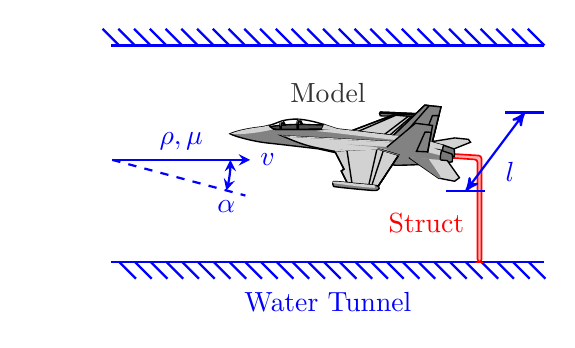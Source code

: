 \usetikzlibrary{%
    decorations.pathreplacing,%
    decorations.pathmorphing,arrows
}

\definecolor{ca5bed6}{RGB}{210,210,210}
\definecolor{c1a232b}{RGB}{80,80,80}
\definecolor{c2c3c57}{RGB}{100,100,100}
\definecolor{c354b6b}{RGB}{130,130,130}
\definecolor{c453f41}{RGB}{120,120,120}
\definecolor{caed0e3}{RGB}{250,250,250}
\definecolor{cffffff}{RGB}{255,255,255}


\begin{tikzpicture}[
 interface/.style={
        postaction={draw,decorate,decoration={border,angle=-45,
                    amplitude=0.3cm,segment length=2mm}}}]
\node[blue] at (1.25,-2.5) {Water Tunnel};
\node[black!80] at (1.25,0.15) {Model};
\node[red] at (2.5,-1.5) {Struct};

\draw[thick,interface,blue] (4,0.75)--(-1.5,0.75)  (-1.5,-2)--(4,-2)  ;
\draw[semithick,fill=red!30,draw=red,rounded corners=1](2.8,-0.625)--(3.2,-0.65) --(3.2,-2)--(3.15,-2)--(3.15,-0.7)--(2.8,-0.675)--cycle;
%\draw [->,thick, blue, >=stealth'](-1.5,-0.6)--(-0.35,-0.6) node[above,midway] {$v$} node[below,midway] {$\mu, \rho$};

\begin{scope}[xshift=43,yshift=-20]
\draw [->,thick, blue, >=stealth](-3,0)--(-1.25,0) node[right] {$v$} node[above,midway] {$\rho, \mu$}; 
\draw [thick, blue, >=stealth,dashed](-3,0)--++(-15:1.75);
\draw [<->,thick, blue, >=stealth](-1.5,0) arc(0:-15:1.5) node[below] {$\alpha$};
\end{scope}


\begin{scope}[y=0.80pt, x=0.8pt,yscale=-1,scale=0.2]
\path[draw=black,fill=ca5bed6,line join=miter,line cap=butt,even odd rule,line
  width=0.500pt] (503.204,101.58) .. controls (503.911,101.403) and
  (544.393,85.14) .. (544.393,85.14) -- (539.444,78.599) --
  (508.861,75.417) -- (449.464,84.963) -- (474.92,101.757) --
  (503.204,101.58) -- cycle;
\path[draw=black,fill=c1a232b,line join=miter,line cap=butt,even odd rule,line
  width=0.500pt] (159.184,44.77) .. controls (139.133,44.801) and
  (109.711,46.223) .. (90.278,50.363) .. controls (90.487,50.553) and
  (90.708,50.743) .. (90.934,50.926) .. controls (92.303,52.032) and
  (93.906,53.021) .. (95.621,53.832) .. controls (97.336,54.643) and
  (99.179,55.296) .. (101.028,55.738) .. controls (102.876,56.181) and
  (104.726,56.395) .. (106.496,56.395) .. controls (110.037,56.395) and
  (134.668,56.406) .. (158.715,56.332) .. controls (182.762,56.258) and
  (206.222,56.096) .. (207.403,55.801) .. controls (207.993,55.653) and
  (208.676,54.914) .. (209.34,53.863) .. controls (210.004,52.812) and
  (210.656,51.472) .. (211.246,50.145) .. controls (212.101,48.222) and
  (212.638,46.758) .. (212.934,45.926) .. controls (200.007,45.901) and
  (184.275,45.753) .. (175.809,45.176) .. controls (171.92,44.911) and
  (166.117,44.758) .. (159.184,44.77) -- cycle;
\path[draw=black,fill=c2c3c57,line join=miter,line cap=butt,even odd rule,line
  width=0.500pt] (152.778,51.676) .. controls (152.153,39.676) and
  (153.007,34.218) .. (154.903,33.801) .. controls (158.028,33.113) and
  (160.278,33.113) .. (164.778,44.488) .. controls (163.698,45.012) and
  (163.215,44.747) .. (161.653,44.863) .. controls (160.403,40.613) and
  (158.028,35.801) .. (156.903,36.176) .. controls (155.778,36.551) and
  (155.278,42.863) .. (155.528,47.676) .. controls (155.683,50.674) and
  (155.653,57.676) .. (155.653,57.676) -- (153.028,59.676) --
  (152.778,51.676) -- cycle;
\path[draw=black,fill=c2c3c57,line join=miter,line cap=butt,even odd rule,line
  width=0.500pt] (114.028,56.238) .. controls (113.403,44.238) and
  (114.278,38.863) .. (116.153,38.363) .. controls (118.028,37.863) and
  (121.278,34.488) .. (125.778,45.863) .. controls (123.823,45.825) and
  (123.527,46.06) .. (122.215,46.113) .. controls (120.965,41.863) and
  (119.754,40.048) .. (118.653,40.488) .. controls (117.09,41.113) and
  (116.528,47.176) .. (116.778,51.988) .. controls (116.933,54.987) and
  (116.903,57.738) .. (116.903,57.738) -- (114.278,59.738) --
  (114.028,56.238) -- cycle;
\begin{scope}[shift={(-91.472,-136.262)}]
  \path[draw=black,fill=c354b6b,line join=miter,line cap=butt,even odd rule,line
    width=0.500pt] (459.619,162.005) .. controls (457.852,162.005) and
    (433.81,162.889) .. (431.865,161.474) .. controls (429.921,160.06) and
    (430.274,154.05) .. (432.219,153.519) .. controls (434.164,152.989) and
    (529.269,157.585) .. (529.269,157.585) -- (519.723,166.071) --
    (459.619,162.005) -- cycle;
  \path[draw=black,fill=ca5bed6,line join=miter,line cap=butt,even odd rule,line
    width=0.500pt] (433.625,153.469) .. controls (432.822,153.464) and
    (432.34,153.498) .. (432.219,153.531) .. controls (431.56,153.711) and
    (431.079,154.516) .. (430.812,155.562) .. controls (446.807,156.808) and
    (520.538,160.431) .. (525.781,160.688) -- (529.281,157.594) .. controls
    (529.281,157.594) and (445.676,153.537) .. (433.625,153.469) -- cycle;
\end{scope}
\begin{scope}[shift={(-91.472,-136.262)}]
  \path[draw=black,fill=ca5bed6,line join=miter,line cap=butt,even odd rule,line
    width=0.500pt] (361.332,197.714) -- (461.034,159.883) --
    (490.732,162.358) -- (509.47,164.48) -- (460.68,211.502) --
    (361.332,197.714) -- cycle;
  \path[draw=black,line join=miter,line cap=butt,line width=0.500pt]
    (495.125,162.844) -- (435.875,208.062) -- (460.688,211.5) --
    (509.469,164.469) -- (495.125,162.844) -- cycle;
  \path[draw=black,line join=miter,line cap=butt,line width=0.500pt]
    (502.031,163.625) -- (448.406,209.781) -- (460.688,211.5) --
    (509.469,164.469) -- (502.031,163.625) -- cycle;
  \path[draw=black,line join=miter,line cap=butt,line width=0.500pt]
    (461.031,159.875) -- (361.344,197.719) -- (375.5,199.688) --
    (467.281,160.406) -- (461.031,159.875) -- cycle;
\end{scope}
\path[draw=black,fill=c354b6b,line join=miter,line cap=butt,even odd rule,line
  width=0.500pt] (87.809,47.457) .. controls (81.934,48.855) and
  (75.047,50.215) .. (65.496,51.395) .. controls (17.698,57.296) and
  (1.5,66.114) .. (1.5,66.114) .. controls (12.129,72.457) and
  (55.756,83.837) .. (87.621,87.082) .. controls (119.487,90.328) and
  (200.34,100.082) .. (200.34,100.082) .. controls (200.34,100.082) and
  (365.566,137.238) .. (376.777,137.238) .. controls (387.99,137.238) and
  (452.299,135.182) .. (465.871,133.707) .. controls (479.444,132.232) and
  (500.397,128.841) .. (500.397,128.841) -- (501.278,112.756) .. controls
  (501.278,112.756) and (498.64,95.945) .. (481.527,91.519) .. controls
  (464.415,87.094) and (454.09,83.832) .. (454.09,83.832) --
  (382.09,71.144) .. controls (382.09,71.144) and (248.721,55.533) ..
  (244.59,55.238) .. controls (242.787,55.109) and (229.644,50.222) ..
  (213.215,45.145) .. controls (213.136,45.372) and (212.371,47.615) ..
  (211.246,50.145) .. controls (210.656,51.472) and (210.004,52.812) ..
  (209.34,53.863) .. controls (208.676,54.914) and (207.993,55.653) ..
  (207.403,55.801) .. controls (206.222,56.096) and (182.762,56.258) ..
  (158.715,56.332) .. controls (134.668,56.406) and (110.037,56.395) ..
  (106.496,56.395) .. controls (104.726,56.395) and (102.876,56.181) ..
  (101.028,55.738) .. controls (99.179,55.296) and (97.336,54.643) ..
  (95.621,53.832) .. controls (93.906,53.021) and (92.303,52.032) ..
  (90.934,50.926) .. controls (89.638,49.879) and (88.61,48.704) ..
  (87.809,47.457) -- cycle;
\path[draw=black,fill=ca5bed6,line join=miter,line cap=butt,even odd rule,line
  width=0.500pt] (117.424,70.274) .. controls (146.338,82.666) and
  (163.304,89.747) .. (188.236,95.648) .. controls (213.793,101.697) and
  (358.775,129.284) .. (358.775,129.284) -- (380.019,108.04) .. controls
  (380.019,108.04) and (387.69,85.321) .. (380.314,84.731) .. controls
  (372.937,84.141) and (118.309,70.569) .. (117.424,70.274) -- cycle;
\path[fill=c354b6b,even odd rule] (364.527,96.488) .. controls
  (355.027,95.738) and (266.777,90.238) .. (266.777,90.238) --
  (326.777,95.488) -- (359.027,102.738) .. controls (359.027,102.738) and
  (360.777,105.488) .. (359.277,104.488) .. controls (357.777,103.488) and
  (332.027,99.988) .. (332.027,99.988) -- (375.027,112.488) --
  (389.027,127.488) -- (389.277,100.488) -- (364.527,96.488) -- cycle;
\path[draw=black,fill=ca5bed6,line join=miter,line cap=butt,even odd rule,line
  width=0.500pt] (258.09,145.051) -- (258.465,145.801) --
  (252.559,150.238) -- (266.121,177.363) -- (335.184,185.332) --
  (352.09,159.676) .. controls (331.076,156.585) and (265.293,146.191) ..
  (258.09,145.051) -- cycle;
\path[draw=black,fill=ca5bed6,line join=miter,line cap=butt,even odd rule,line
  width=0.500pt] (335.171,185.344) -- (382.084,114.236) .. controls
  (382.084,114.236) and (336.646,100.369) .. (334.876,100.074) .. controls
  (333.106,99.779) and (254.032,103.615) .. (254.032,103.615) --
  (237.804,105.68) -- (258.458,145.807) -- (252.557,150.233) --
  (266.129,177.377) -- (335.171,185.344) -- cycle;
\path[draw=black,line join=miter,line cap=butt,line width=0.500pt]
  (481.516,104.795) -- (446.257,94.173);
\path[draw=black,line join=miter,line cap=butt,even odd rule,line width=0.500pt]
  (87.809,47.457) .. controls (88.61,48.704) and (89.638,49.879) ..
  (90.934,50.926) .. controls (92.303,52.032) and (93.906,53.021) ..
  (95.621,53.832) .. controls (97.336,54.643) and (99.179,55.296) ..
  (101.028,55.738) .. controls (102.876,56.181) and (104.726,56.395) ..
  (106.496,56.395) .. controls (110.037,56.395) and (134.668,56.406) ..
  (158.715,56.332) .. controls (182.762,56.258) and (206.222,56.096) ..
  (207.403,55.801) .. controls (207.993,55.653) and (208.676,54.914) ..
  (209.34,53.863) .. controls (210.004,52.812) and (210.656,51.472) ..
  (211.246,50.145) .. controls (212.371,47.615) and (213.137,45.372) ..
  (213.215,45.145) .. controls (191.999,38.588) and (164.707,31.585) ..
  (143.09,33.082) .. controls (112.398,35.207) and (111.334,41.857) ..
  (87.809,47.457) -- cycle;
\path[draw=black,line join=miter,line cap=butt,line width=0.500pt]
  (370.282,69.684) -- (441.094,1.527) -- (477.68,5.363) --
  (457.027,88.567) -- (367.332,71.749) -- (370.282,69.684) -- cycle;
\path[draw=black,fill=c354b6b,line join=miter,line cap=butt,even odd rule,line
  width=0.500pt] (370.282,69.684) -- (441.094,1.527) -- (477.68,5.363) --
  (457.027,88.567) -- (367.332,71.749) -- (370.282,69.684) -- cycle;
\path[draw=black,line join=miter,line cap=butt,line width=0.500pt]
  (458.215,25.145) -- (435.09,84.457) -- (457.027,88.582) --
  (472.777,25.082) .. controls (471.55,25.315) and (458.896,24.58) ..
  (458.215,25.145) -- cycle;
\path[draw=black,fill=c354b6b,line join=miter,line cap=butt,even odd rule,line
  width=0.500pt] (441.09,1.52) -- (370.277,69.676) -- (367.34,71.738)
  -- (386.652,75.363) .. controls (400.158,60.73) and (446.999,7.063) ..
  (450.934,2.551) -- (441.09,1.52) -- cycle;
\path[fill=ca5bed6,even odd rule] (213.215,45.145) .. controls
  (213.136,45.372) and (212.371,47.615) .. (211.246,50.145) .. controls
  (210.656,51.472) and (210.004,52.812) .. (209.34,53.863) .. controls
  (209.094,54.253) and (208.836,54.574) .. (208.59,54.863) --
  (231.028,57.301) .. controls (217.571,58.309) and (207.245,57.607) ..
  (195.309,59.645) .. controls (195.899,59.94) and (231.028,63.18) ..
  (256.402,66.426) .. controls (281.777,69.671) and (376.465,80.301) ..
  (376.465,80.301) -- (415.152,99.424) -- (480.934,116.019) --
  (490.059,107.738) -- (457.027,97.707) -- (485.059,101.832) --
  (491.496,96.457) .. controls (488.894,94.373) and (485.633,92.581) ..
  (481.527,91.519) .. controls (464.415,87.094) and (454.09,83.832) ..
  (454.09,83.832) -- (382.09,71.144) .. controls (382.09,71.144) and
  (248.721,55.533) .. (244.59,55.238) .. controls (242.787,55.109) and
  (229.644,50.222) .. (213.215,45.145) -- cycle;
\path[fill=ca5bed6,even odd rule] (122.915,71.94) .. controls
  (122.252,71.719) and (117.258,69.731) .. (117.258,69.731) --
  (166.933,72.559) -- (371.64,83.519) -- (367.663,86.259) --
  (122.915,71.94) -- cycle;
\path[draw=black,fill=c354b6b,line join=miter,line cap=butt,even odd rule,line
  width=0.500pt] (355.087,96.386) -- (419.851,42.244) -- (458.502,47.26)
  -- (447.438,108.483);
\path[draw=black,line join=miter,line cap=butt,line width=0.500pt]
  (441.527,62.145) -- (422.215,105.676) -- (447.559,106.863) --
  (455.652,62.738) .. controls (452.055,62.462) and (441.527,62.145) ..
  (441.527,62.145) -- cycle;
\path[draw=black,fill=c453f41,line join=miter,line cap=butt,even odd rule,line
  width=0.500pt] (480.336,111.286) .. controls (480.779,99.779) and
  (483.286,91.96) .. (483.286,91.96) .. controls (483.286,91.96) and
  (505.858,99.631) .. (507.038,100.222) .. controls (508.218,100.812) and
  (508.513,117.039) .. (507.333,117.482) .. controls (506.153,117.924) and
  (480.926,120.728) .. (480.926,120.728) -- (480.336,111.286) -- cycle;
\path[draw=black,fill=c453f41,line join=miter,line cap=butt,even odd rule,line
  width=0.500pt] (475.91,123.088) .. controls (476.353,111.581) and
  (478.861,103.762) .. (478.861,103.762) .. controls (478.861,103.762) and
  (501.432,111.433) .. (502.612,112.023) .. controls (503.792,112.614) and
  (504.087,128.841) .. (502.907,129.284) .. controls (501.727,129.726) and
  (476.5,132.53) .. (476.5,132.53) -- (475.91,123.088) -- cycle;
\path[draw=black,fill=ca5bed6,line join=miter,line cap=butt,even odd rule,line
  width=0.500pt] (405.098,119.547) .. controls (413.95,125.743) and
  (472.075,166.165) .. (472.075,166.165) -- (508.366,173.246) --
  (519.283,165.28) -- (491.843,126.629) -- (476.205,125.153);
\path[draw=black,line join=miter,line cap=butt,line width=0.500pt]
  (333.684,100.051) .. controls (333.547,100.053) and (333.279,100.079) ..
  (333.121,100.082) -- (314.371,182.926) -- (335.184,185.332) --
  (382.09,114.238) .. controls (382.09,114.238) and (336.642,100.377) ..
  (334.871,100.082) .. controls (334.761,100.064) and (334.36,100.039) ..
  (333.684,100.051) -- cycle;
\path[draw=black,line join=miter,line cap=butt,line width=0.500pt]
  (347.434,103.738) -- (320.965,183.676) -- (335.184,185.332) --
  (382.09,114.238) .. controls (382.09,114.238) and (361.437,107.934) ..
  (347.434,103.738) -- cycle;
\path[draw=black,fill=c354b6b,line join=miter,line cap=butt,even odd rule,line
  width=0.500pt] (271.145,176.787) .. controls (271.145,176.787) and
  (235.739,172.656) .. (234.264,174.132) .. controls (232.788,175.607) and
  (232.493,183.868) .. (235.149,185.049) .. controls (237.804,186.229) and
  (328.09,195.375) .. (330.45,194.195) .. controls (337.482,193.317) and
  (341.662,186.455) .. (333.991,183.573) .. controls (327.5,181.508) and
  (270.85,177.377) .. (271.145,176.787) -- cycle;
\path[draw=black,line join=miter,line cap=butt,line width=0.500pt]
  (265.184,103.082) .. controls (262.502,103.211) and (254.028,103.613) ..
  (254.028,103.613) -- (237.809,105.676) -- (258.465,145.801) --
  (252.559,150.238) -- (266.121,177.363) -- (276.684,178.582) --
  (265.184,103.082) -- cycle;
\path[fill=ca5bed6,even odd rule] (87.778,47.457) .. controls
  (81.909,48.853) and (75.032,50.217) .. (65.496,51.395) .. controls
  (26.217,56.244) and (8.076,63.587) .. (2.777,66.082) .. controls
  (19.845,69.088) and (56.077,63.869) .. (64.371,62.738) .. controls
  (73.551,61.486) and (97.677,56.373) .. (97.677,56.373) .. controls
  (97.677,56.373) and (88.651,51.175) .. (88.996,49.395) .. controls
  (89.068,49.026) and (88.302,48.343) .. (87.778,47.457) -- cycle;
\path[fill=c354b6b,even odd rule] (405.303,119.061) -- (412.902,124.551) ..
  controls (429.405,136.055) and (472.09,166.176) .. (472.09,166.176) --
  (476.152,166.957) -- (476.34,162.207) -- (449.527,122.551) --
  (405.303,119.061) -- cycle;
\path[fill=ca5bed6,even odd rule] (236.448,102.287) .. controls
  (239.63,107.591) and (240.514,106.53) .. (240.514,106.53) .. controls
  (240.514,106.53) and (264.202,103.701) .. (268.091,104.055) .. controls
  (271.98,104.409) and (335.443,101.403) .. (335.443,101.403) --
  (344.105,101.227) .. controls (344.105,101.227) and (324.837,96.807) ..
  (323.776,96.454) .. controls (322.715,96.1) and (236.625,102.287) ..
  (236.448,102.287) -- cycle;
\path[fill=c354b6b,even odd rule] (385.648,115.899) .. controls
  (364.081,110.596) and (336.15,101.403) .. (336.15,101.403) --
  (341.1,101.227) -- (386.885,114.485) -- (386.532,116.96) --
  (385.648,115.899) -- cycle;
\path[fill=ca5bed6,even odd rule] (236.278,173.832) .. controls
  (235.168,173.86) and (234.462,173.96) .. (234.278,174.144) .. controls
  (233.842,174.581) and (233.524,175.631) .. (233.34,176.894) --
  (234.778,177.738) .. controls (304.027,186.738) and (325.027,188.738) ..
  (328.027,187.738) .. controls (329.751,187.164) and (329.723,184.707) ..
  (329.402,182.707) .. controls (314.215,180.525) and (270.894,177.317) ..
  (271.152,176.801) .. controls (271.152,176.801) and (244.043,173.634) ..
  (236.278,173.832) -- cycle;
\path[fill=caed0e3,even odd rule] (116.715,39.676) .. controls
  (118.493,38.299) and (119.538,38.688) .. (121.84,39.613) .. controls
  (121.84,39.613) and (119.877,38.051) .. (119.377,38.051) .. controls
  (114.409,38.317) and (114.699,40.75) .. (114.465,47.113) .. controls
  (114.93,46.873) and (114.114,47.461) .. (115.395,47.063) .. controls
  (115.041,43.438) and (116.167,40.77) .. (116.715,39.676) -- cycle;
\path[fill=caed0e3,even odd rule] (160.403,36.301) .. controls
  (160.403,36.301) and (158.028,34.113) .. (157.528,34.113) .. controls
  (157.028,34.113) and (155.028,34.113) .. (154.653,34.488) .. controls
  (152.729,37.605) and (153.302,39.864) .. (153.153,42.676) .. controls
  (153.867,42.571) and (152.833,42.539) .. (153.8,42.657) .. controls
  (153.474,31.279) and (157.958,34.576) .. (160.403,36.301) -- cycle;
\end{scope}

\draw[thick,blue] (2.75,-1.1)--(3.25,-1.1)  (3.5,-0.1)--(4,-0.1);
\draw[thick,blue,<->,>=stealth'](3,-1.1)--(3.75,-0.1) node[midway,below right]{$l$};

\end{tikzpicture}
